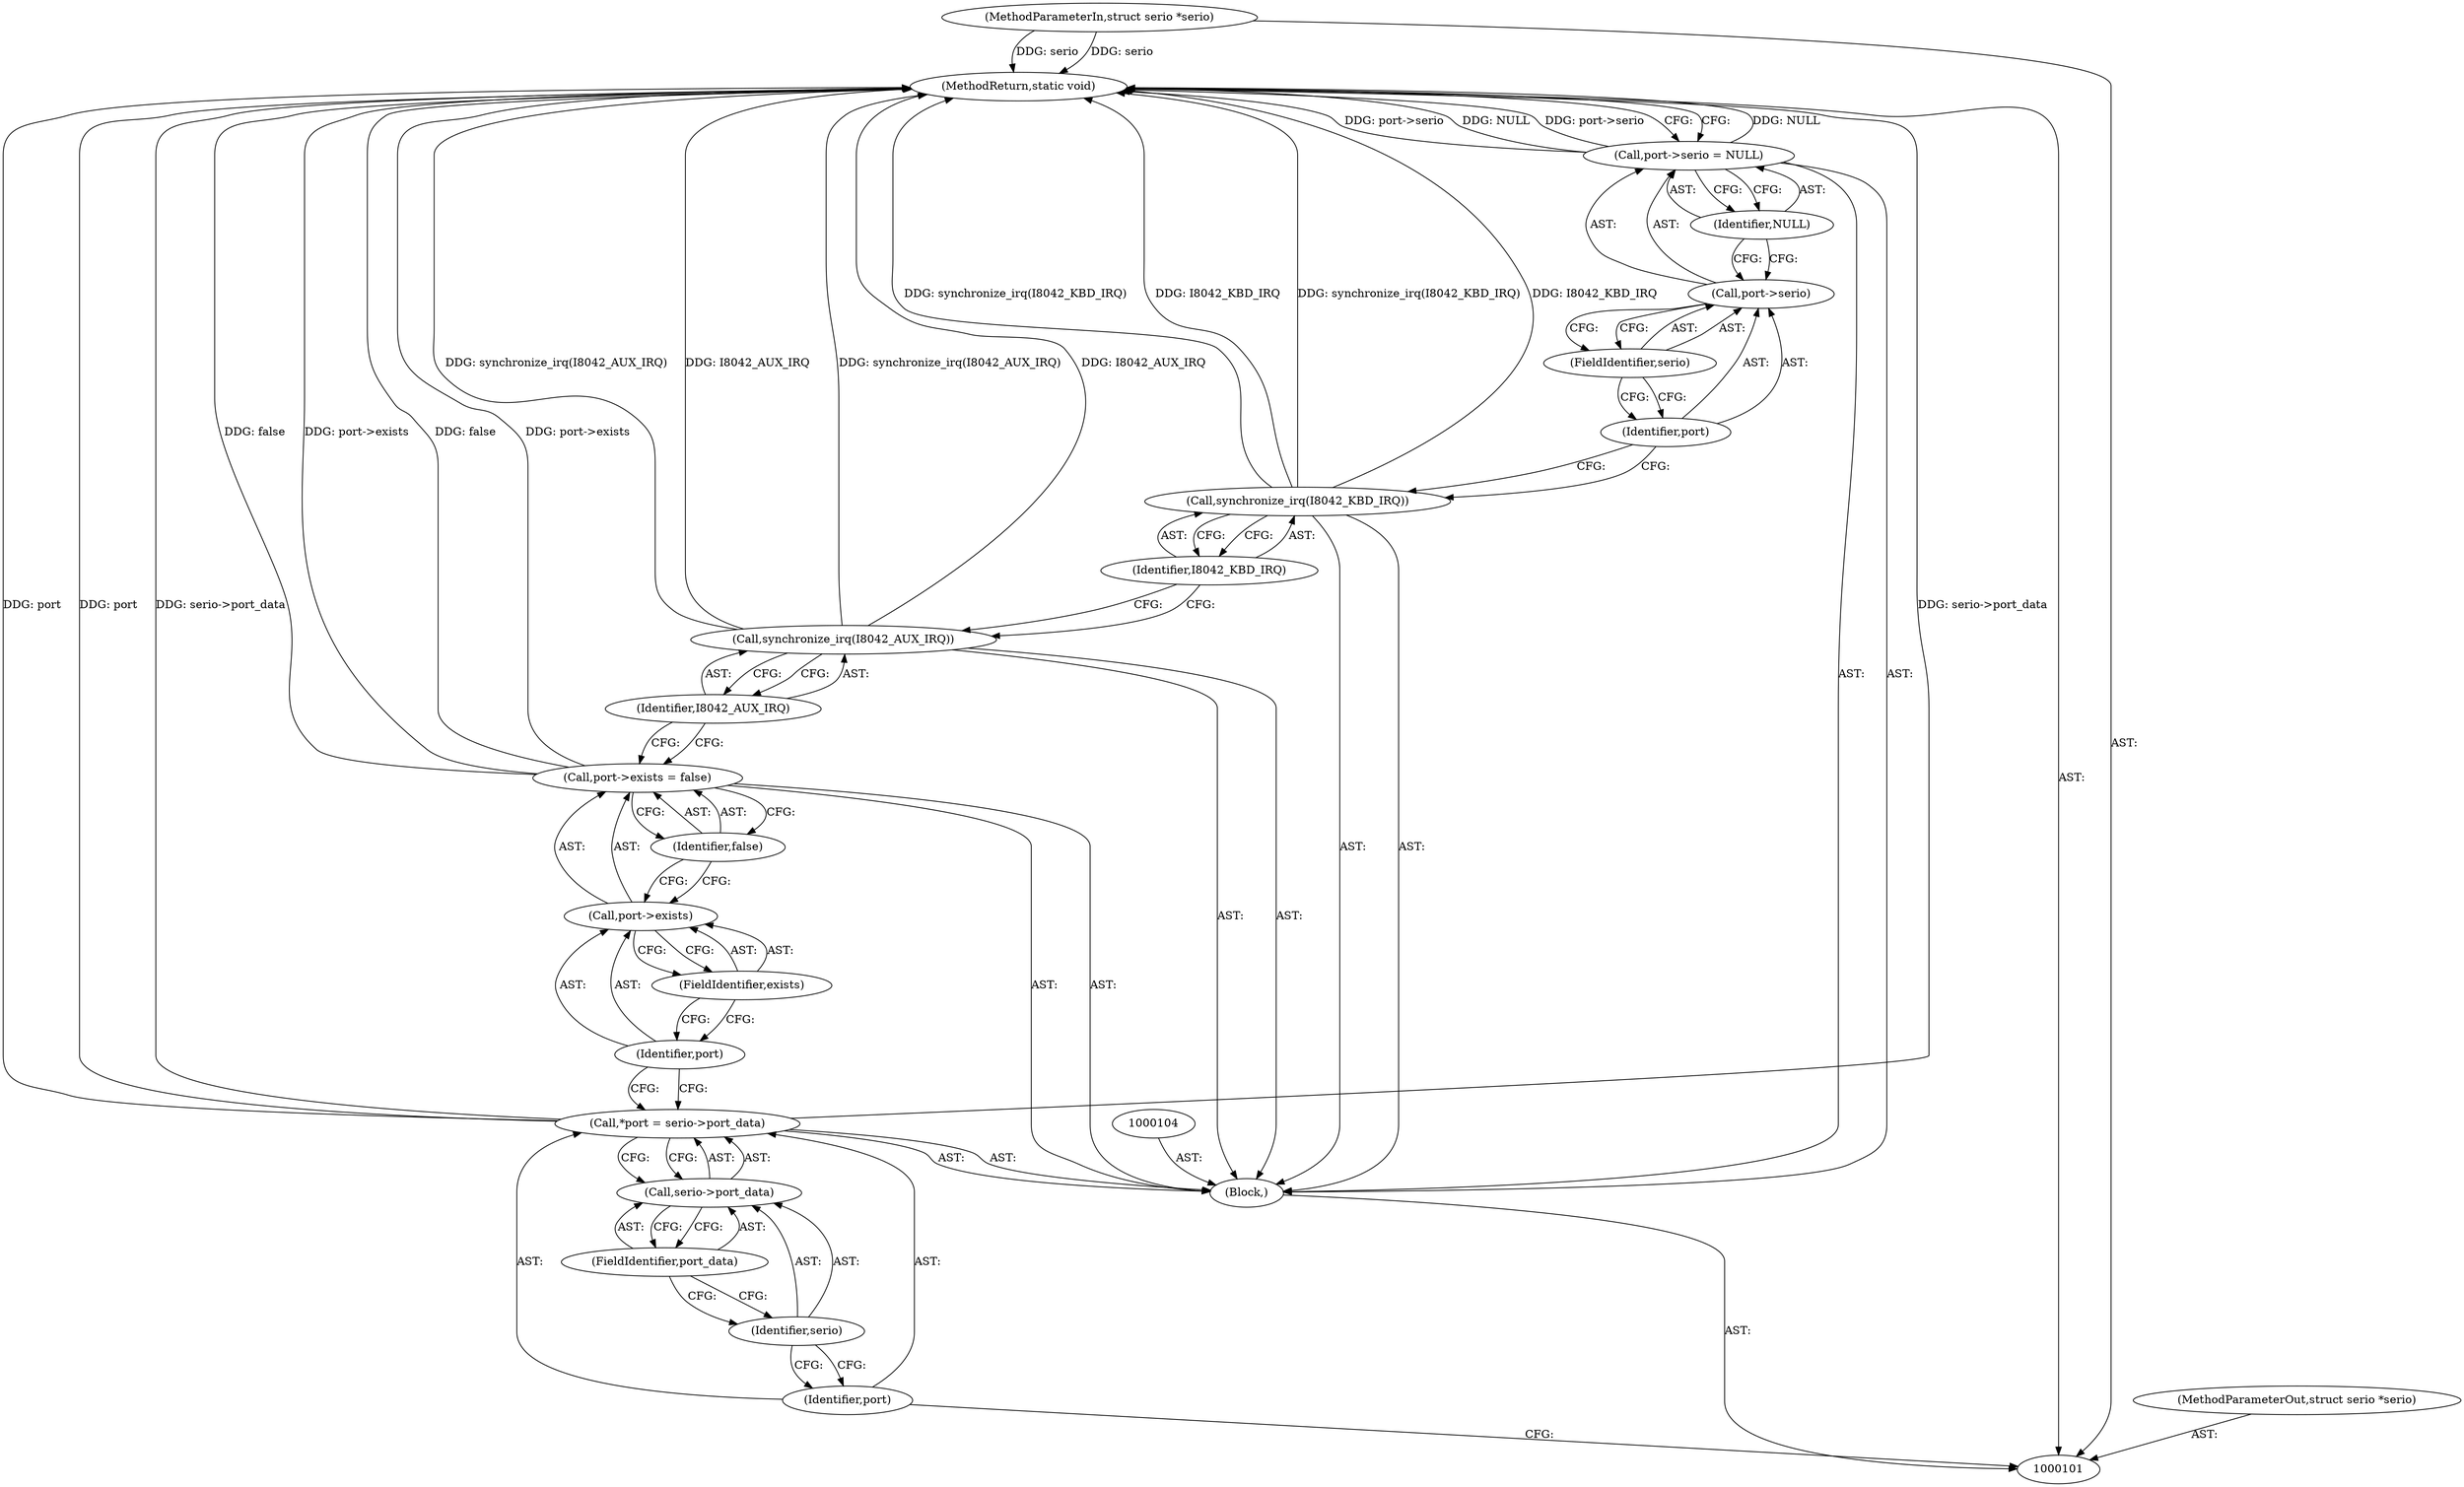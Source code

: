 digraph "1_linux_340d394a789518018f834ff70f7534fc463d3226_1" {
"1000124" [label="(MethodReturn,static void)"];
"1000102" [label="(MethodParameterIn,struct serio *serio)"];
"1000145" [label="(MethodParameterOut,struct serio *serio)"];
"1000116" [label="(Identifier,I8042_AUX_IRQ)"];
"1000115" [label="(Call,synchronize_irq(I8042_AUX_IRQ))"];
"1000118" [label="(Identifier,I8042_KBD_IRQ)"];
"1000117" [label="(Call,synchronize_irq(I8042_KBD_IRQ))"];
"1000119" [label="(Call,port->serio = NULL)"];
"1000120" [label="(Call,port->serio)"];
"1000121" [label="(Identifier,port)"];
"1000123" [label="(Identifier,NULL)"];
"1000122" [label="(FieldIdentifier,serio)"];
"1000103" [label="(Block,)"];
"1000105" [label="(Call,*port = serio->port_data)"];
"1000106" [label="(Identifier,port)"];
"1000107" [label="(Call,serio->port_data)"];
"1000108" [label="(Identifier,serio)"];
"1000109" [label="(FieldIdentifier,port_data)"];
"1000114" [label="(Identifier,false)"];
"1000110" [label="(Call,port->exists = false)"];
"1000111" [label="(Call,port->exists)"];
"1000112" [label="(Identifier,port)"];
"1000113" [label="(FieldIdentifier,exists)"];
"1000124" -> "1000101"  [label="AST: "];
"1000124" -> "1000119"  [label="CFG: "];
"1000117" -> "1000124"  [label="DDG: synchronize_irq(I8042_KBD_IRQ)"];
"1000117" -> "1000124"  [label="DDG: I8042_KBD_IRQ"];
"1000105" -> "1000124"  [label="DDG: serio->port_data"];
"1000105" -> "1000124"  [label="DDG: port"];
"1000110" -> "1000124"  [label="DDG: false"];
"1000110" -> "1000124"  [label="DDG: port->exists"];
"1000119" -> "1000124"  [label="DDG: NULL"];
"1000119" -> "1000124"  [label="DDG: port->serio"];
"1000115" -> "1000124"  [label="DDG: synchronize_irq(I8042_AUX_IRQ)"];
"1000115" -> "1000124"  [label="DDG: I8042_AUX_IRQ"];
"1000102" -> "1000124"  [label="DDG: serio"];
"1000102" -> "1000101"  [label="AST: "];
"1000102" -> "1000124"  [label="DDG: serio"];
"1000145" -> "1000101"  [label="AST: "];
"1000116" -> "1000115"  [label="AST: "];
"1000116" -> "1000110"  [label="CFG: "];
"1000115" -> "1000116"  [label="CFG: "];
"1000115" -> "1000103"  [label="AST: "];
"1000115" -> "1000116"  [label="CFG: "];
"1000116" -> "1000115"  [label="AST: "];
"1000118" -> "1000115"  [label="CFG: "];
"1000115" -> "1000124"  [label="DDG: synchronize_irq(I8042_AUX_IRQ)"];
"1000115" -> "1000124"  [label="DDG: I8042_AUX_IRQ"];
"1000118" -> "1000117"  [label="AST: "];
"1000118" -> "1000115"  [label="CFG: "];
"1000117" -> "1000118"  [label="CFG: "];
"1000117" -> "1000103"  [label="AST: "];
"1000117" -> "1000118"  [label="CFG: "];
"1000118" -> "1000117"  [label="AST: "];
"1000121" -> "1000117"  [label="CFG: "];
"1000117" -> "1000124"  [label="DDG: synchronize_irq(I8042_KBD_IRQ)"];
"1000117" -> "1000124"  [label="DDG: I8042_KBD_IRQ"];
"1000119" -> "1000103"  [label="AST: "];
"1000119" -> "1000123"  [label="CFG: "];
"1000120" -> "1000119"  [label="AST: "];
"1000123" -> "1000119"  [label="AST: "];
"1000124" -> "1000119"  [label="CFG: "];
"1000119" -> "1000124"  [label="DDG: NULL"];
"1000119" -> "1000124"  [label="DDG: port->serio"];
"1000120" -> "1000119"  [label="AST: "];
"1000120" -> "1000122"  [label="CFG: "];
"1000121" -> "1000120"  [label="AST: "];
"1000122" -> "1000120"  [label="AST: "];
"1000123" -> "1000120"  [label="CFG: "];
"1000121" -> "1000120"  [label="AST: "];
"1000121" -> "1000117"  [label="CFG: "];
"1000122" -> "1000121"  [label="CFG: "];
"1000123" -> "1000119"  [label="AST: "];
"1000123" -> "1000120"  [label="CFG: "];
"1000119" -> "1000123"  [label="CFG: "];
"1000122" -> "1000120"  [label="AST: "];
"1000122" -> "1000121"  [label="CFG: "];
"1000120" -> "1000122"  [label="CFG: "];
"1000103" -> "1000101"  [label="AST: "];
"1000104" -> "1000103"  [label="AST: "];
"1000105" -> "1000103"  [label="AST: "];
"1000110" -> "1000103"  [label="AST: "];
"1000115" -> "1000103"  [label="AST: "];
"1000117" -> "1000103"  [label="AST: "];
"1000119" -> "1000103"  [label="AST: "];
"1000105" -> "1000103"  [label="AST: "];
"1000105" -> "1000107"  [label="CFG: "];
"1000106" -> "1000105"  [label="AST: "];
"1000107" -> "1000105"  [label="AST: "];
"1000112" -> "1000105"  [label="CFG: "];
"1000105" -> "1000124"  [label="DDG: serio->port_data"];
"1000105" -> "1000124"  [label="DDG: port"];
"1000106" -> "1000105"  [label="AST: "];
"1000106" -> "1000101"  [label="CFG: "];
"1000108" -> "1000106"  [label="CFG: "];
"1000107" -> "1000105"  [label="AST: "];
"1000107" -> "1000109"  [label="CFG: "];
"1000108" -> "1000107"  [label="AST: "];
"1000109" -> "1000107"  [label="AST: "];
"1000105" -> "1000107"  [label="CFG: "];
"1000108" -> "1000107"  [label="AST: "];
"1000108" -> "1000106"  [label="CFG: "];
"1000109" -> "1000108"  [label="CFG: "];
"1000109" -> "1000107"  [label="AST: "];
"1000109" -> "1000108"  [label="CFG: "];
"1000107" -> "1000109"  [label="CFG: "];
"1000114" -> "1000110"  [label="AST: "];
"1000114" -> "1000111"  [label="CFG: "];
"1000110" -> "1000114"  [label="CFG: "];
"1000110" -> "1000103"  [label="AST: "];
"1000110" -> "1000114"  [label="CFG: "];
"1000111" -> "1000110"  [label="AST: "];
"1000114" -> "1000110"  [label="AST: "];
"1000116" -> "1000110"  [label="CFG: "];
"1000110" -> "1000124"  [label="DDG: false"];
"1000110" -> "1000124"  [label="DDG: port->exists"];
"1000111" -> "1000110"  [label="AST: "];
"1000111" -> "1000113"  [label="CFG: "];
"1000112" -> "1000111"  [label="AST: "];
"1000113" -> "1000111"  [label="AST: "];
"1000114" -> "1000111"  [label="CFG: "];
"1000112" -> "1000111"  [label="AST: "];
"1000112" -> "1000105"  [label="CFG: "];
"1000113" -> "1000112"  [label="CFG: "];
"1000113" -> "1000111"  [label="AST: "];
"1000113" -> "1000112"  [label="CFG: "];
"1000111" -> "1000113"  [label="CFG: "];
}
